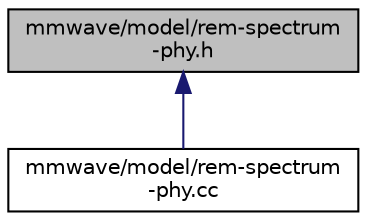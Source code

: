 digraph "mmwave/model/rem-spectrum-phy.h"
{
  edge [fontname="Helvetica",fontsize="10",labelfontname="Helvetica",labelfontsize="10"];
  node [fontname="Helvetica",fontsize="10",shape=record];
  Node1 [label="mmwave/model/rem-spectrum\l-phy.h",height=0.2,width=0.4,color="black", fillcolor="grey75", style="filled", fontcolor="black"];
  Node1 -> Node2 [dir="back",color="midnightblue",fontsize="10",style="solid"];
  Node2 [label="mmwave/model/rem-spectrum\l-phy.cc",height=0.2,width=0.4,color="black", fillcolor="white", style="filled",URL="$d5/d02/mmwave_2model_2rem-spectrum-phy_8cc.html"];
}
